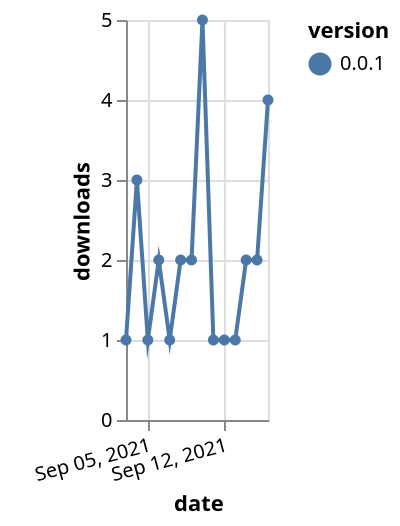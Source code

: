 {"$schema": "https://vega.github.io/schema/vega-lite/v5.json", "description": "A simple bar chart with embedded data.", "data": {"values": [{"date": "2021-09-03", "total": 2537, "delta": 1, "version": "0.0.1"}, {"date": "2021-09-04", "total": 2540, "delta": 3, "version": "0.0.1"}, {"date": "2021-09-05", "total": 2541, "delta": 1, "version": "0.0.1"}, {"date": "2021-09-06", "total": 2543, "delta": 2, "version": "0.0.1"}, {"date": "2021-09-07", "total": 2544, "delta": 1, "version": "0.0.1"}, {"date": "2021-09-08", "total": 2546, "delta": 2, "version": "0.0.1"}, {"date": "2021-09-09", "total": 2548, "delta": 2, "version": "0.0.1"}, {"date": "2021-09-10", "total": 2553, "delta": 5, "version": "0.0.1"}, {"date": "2021-09-11", "total": 2554, "delta": 1, "version": "0.0.1"}, {"date": "2021-09-12", "total": 2555, "delta": 1, "version": "0.0.1"}, {"date": "2021-09-13", "total": 2556, "delta": 1, "version": "0.0.1"}, {"date": "2021-09-14", "total": 2558, "delta": 2, "version": "0.0.1"}, {"date": "2021-09-15", "total": 2560, "delta": 2, "version": "0.0.1"}, {"date": "2021-09-16", "total": 2564, "delta": 4, "version": "0.0.1"}]}, "width": "container", "mark": {"type": "line", "point": {"filled": true}}, "encoding": {"x": {"field": "date", "type": "temporal", "timeUnit": "yearmonthdate", "title": "date", "axis": {"labelAngle": -15}}, "y": {"field": "delta", "type": "quantitative", "title": "downloads"}, "color": {"field": "version", "type": "nominal"}, "tooltip": {"field": "delta"}}}